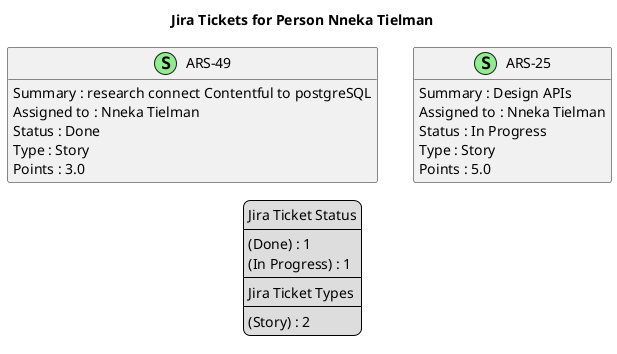 @startuml
'https://plantuml.com/class-diagram

' GENERATE CLASS DIAGRAM ===========
' Generated at    : Tue May 14 12:25:21 CEST 2024

title Jira Tickets for Person Nneka Tielman
hide empty members

legend
Jira Ticket Status
----
(Done) : 1
(In Progress) : 1
----
Jira Ticket Types
----
(Story) : 2
end legend


' Tickets =======
class "ARS-49" << (S,lightgreen) >> {
  Summary : research connect Contentful to postgreSQL
  Assigned to : Nneka Tielman
  Status : Done
  Type : Story
  Points : 3.0
}

class "ARS-25" << (S,lightgreen) >> {
  Summary : Design APIs
  Assigned to : Nneka Tielman
  Status : In Progress
  Type : Story
  Points : 5.0
}



' Links =======


@enduml
